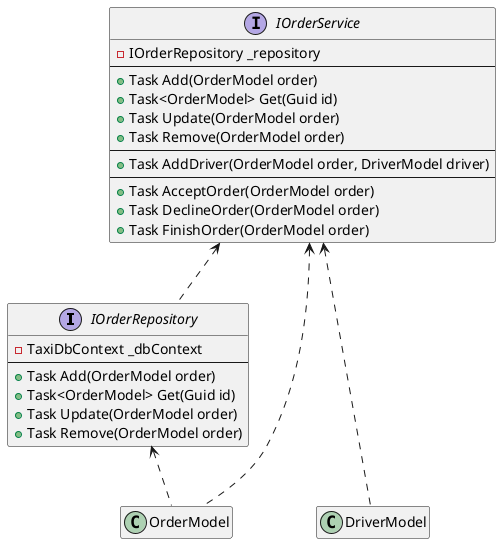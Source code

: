 ﻿@startuml
'https://plantuml.com/class-diagram

hide empty members

interface IOrderRepository
{
    - TaxiDbContext _dbContext
    --
    + Task Add(OrderModel order)
    + Task<OrderModel> Get(Guid id)
    + Task Update(OrderModel order)
    + Task Remove(OrderModel order)
}

interface IOrderService
{
    - IOrderRepository _repository
    --
    + Task Add(OrderModel order)
    + Task<OrderModel> Get(Guid id)
    + Task Update(OrderModel order)
    + Task Remove(OrderModel order)
    --
    + Task AddDriver(OrderModel order, DriverModel driver)
    --
    + Task AcceptOrder(OrderModel order)
    + Task DeclineOrder(OrderModel order)
    + Task FinishOrder(OrderModel order)
}

IOrderRepository <.. OrderModel
IOrderService <.. IOrderRepository
IOrderService <... DriverModel
IOrderService <.. OrderModel

@enduml